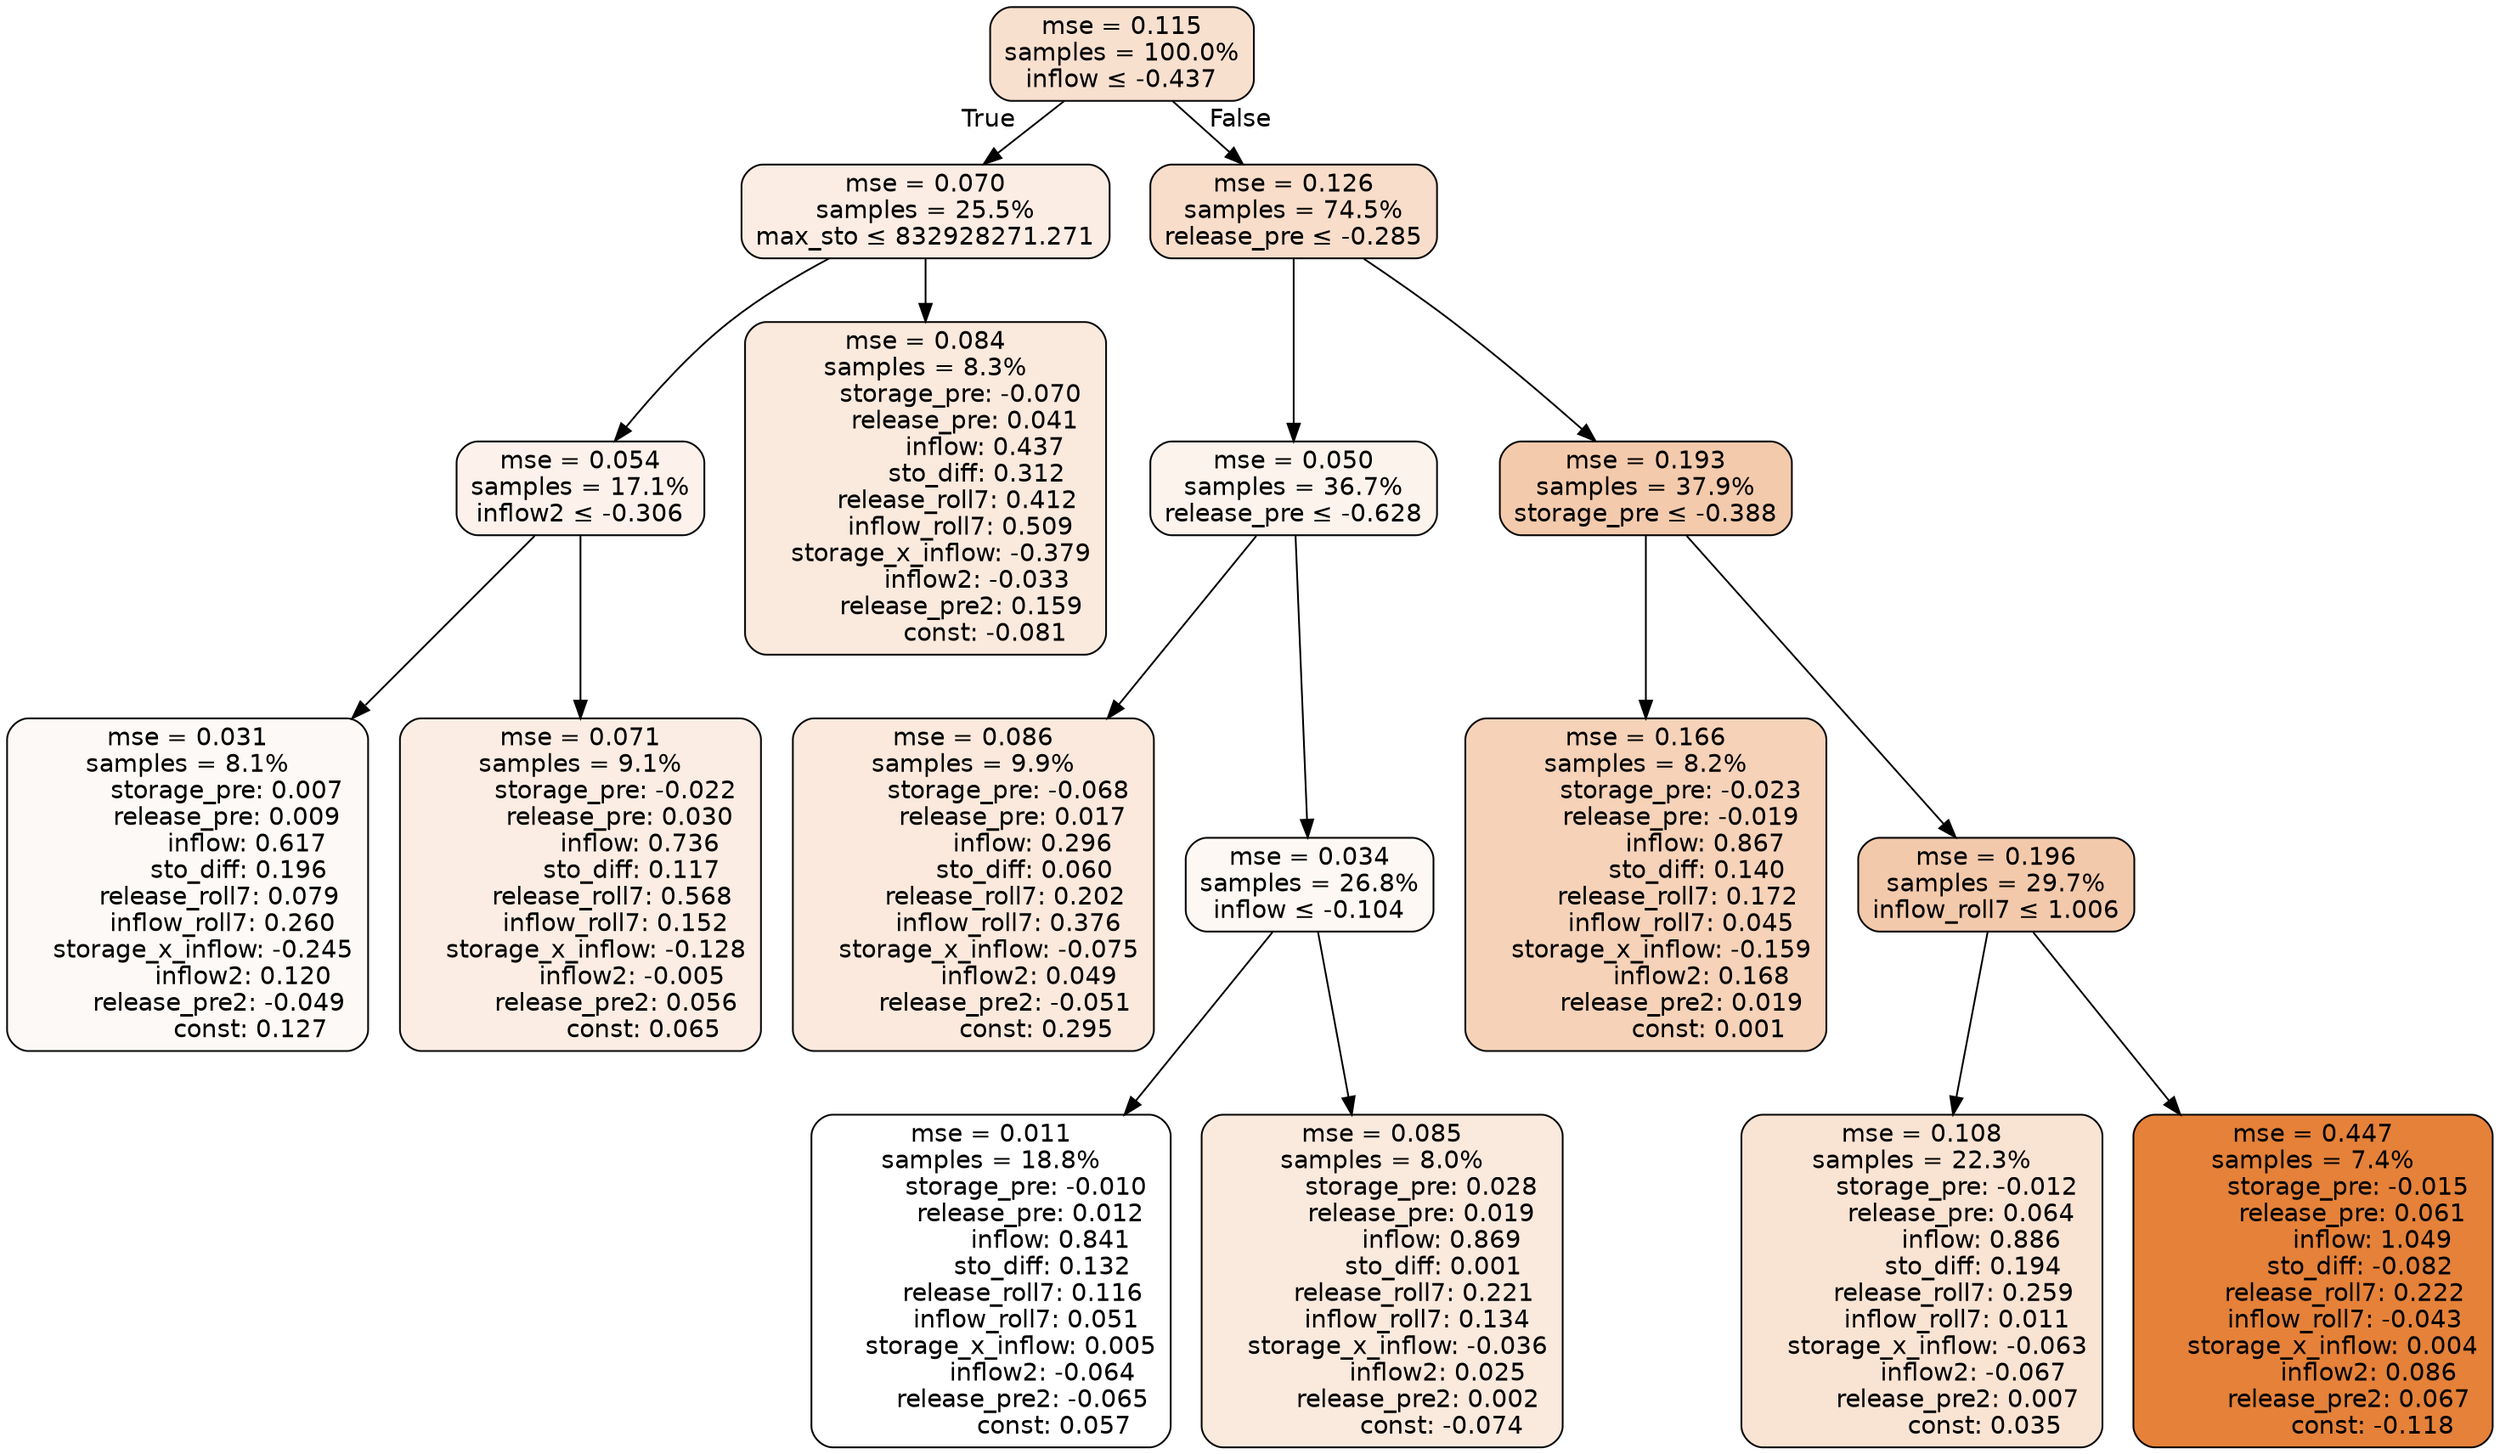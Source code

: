digraph tree {
bgcolor="transparent"
node [shape=rectangle, style="filled, rounded", color="black", fontname=helvetica] ;
edge [fontname=helvetica] ;
	"0" [label="mse = 0.115
samples = 100.0%
inflow &le; -0.437", fillcolor="#f8e0cf"]
	"1" [label="mse = 0.070
samples = 25.5%
max_sto &le; 832928271.271", fillcolor="#fbede4"]
	"2" [label="mse = 0.054
samples = 17.1%
inflow2 &le; -0.306", fillcolor="#fcf2eb"]
	"3" [label="mse = 0.031
samples = 8.1%
          storage_pre: 0.007
          release_pre: 0.009
               inflow: 0.617
             sto_diff: 0.196
        release_roll7: 0.079
         inflow_roll7: 0.260
    storage_x_inflow: -0.245
              inflow2: 0.120
        release_pre2: -0.049
                const: 0.127", fillcolor="#fdf9f6"]
	"4" [label="mse = 0.071
samples = 9.1%
         storage_pre: -0.022
          release_pre: 0.030
               inflow: 0.736
             sto_diff: 0.117
        release_roll7: 0.568
         inflow_roll7: 0.152
    storage_x_inflow: -0.128
             inflow2: -0.005
         release_pre2: 0.056
                const: 0.065", fillcolor="#fbede3"]
	"5" [label="mse = 0.084
samples = 8.3%
         storage_pre: -0.070
          release_pre: 0.041
               inflow: 0.437
             sto_diff: 0.312
        release_roll7: 0.412
         inflow_roll7: 0.509
    storage_x_inflow: -0.379
             inflow2: -0.033
         release_pre2: 0.159
               const: -0.081", fillcolor="#fae9dd"]
	"6" [label="mse = 0.126
samples = 74.5%
release_pre &le; -0.285", fillcolor="#f8ddca"]
	"7" [label="mse = 0.050
samples = 36.7%
release_pre &le; -0.628", fillcolor="#fcf3ed"]
	"8" [label="mse = 0.086
samples = 9.9%
         storage_pre: -0.068
          release_pre: 0.017
               inflow: 0.296
             sto_diff: 0.060
        release_roll7: 0.202
         inflow_roll7: 0.376
    storage_x_inflow: -0.075
              inflow2: 0.049
        release_pre2: -0.051
                const: 0.295", fillcolor="#fae9dc"]
	"9" [label="mse = 0.034
samples = 26.8%
inflow &le; -0.104", fillcolor="#fdf8f4"]
	"10" [label="mse = 0.011
samples = 18.8%
         storage_pre: -0.010
          release_pre: 0.012
               inflow: 0.841
             sto_diff: 0.132
        release_roll7: 0.116
         inflow_roll7: 0.051
     storage_x_inflow: 0.005
             inflow2: -0.064
        release_pre2: -0.065
                const: 0.057", fillcolor="#ffffff"]
	"11" [label="mse = 0.085
samples = 8.0%
          storage_pre: 0.028
          release_pre: 0.019
               inflow: 0.869
             sto_diff: 0.001
        release_roll7: 0.221
         inflow_roll7: 0.134
    storage_x_inflow: -0.036
              inflow2: 0.025
         release_pre2: 0.002
               const: -0.074", fillcolor="#fae9dd"]
	"12" [label="mse = 0.193
samples = 37.9%
storage_pre &le; -0.388", fillcolor="#f4caac"]
	"13" [label="mse = 0.166
samples = 8.2%
         storage_pre: -0.023
         release_pre: -0.019
               inflow: 0.867
             sto_diff: 0.140
        release_roll7: 0.172
         inflow_roll7: 0.045
    storage_x_inflow: -0.159
              inflow2: 0.168
         release_pre2: 0.019
                const: 0.001", fillcolor="#f5d2b8"]
	"14" [label="mse = 0.196
samples = 29.7%
inflow_roll7 &le; 1.006", fillcolor="#f3c9ab"]
	"15" [label="mse = 0.108
samples = 22.3%
         storage_pre: -0.012
          release_pre: 0.064
               inflow: 0.886
             sto_diff: 0.194
        release_roll7: 0.259
         inflow_roll7: 0.011
    storage_x_inflow: -0.063
             inflow2: -0.067
         release_pre2: 0.007
                const: 0.035", fillcolor="#f9e3d3"]
	"16" [label="mse = 0.447
samples = 7.4%
         storage_pre: -0.015
          release_pre: 0.061
               inflow: 1.049
            sto_diff: -0.082
        release_roll7: 0.222
        inflow_roll7: -0.043
     storage_x_inflow: 0.004
              inflow2: 0.086
         release_pre2: 0.067
               const: -0.118", fillcolor="#e58139"]

	"0" -> "1" [labeldistance=2.5, labelangle=45, headlabel="True"]
	"1" -> "2"
	"2" -> "3"
	"2" -> "4"
	"1" -> "5"
	"0" -> "6" [labeldistance=2.5, labelangle=-45, headlabel="False"]
	"6" -> "7"
	"7" -> "8"
	"7" -> "9"
	"9" -> "10"
	"9" -> "11"
	"6" -> "12"
	"12" -> "13"
	"12" -> "14"
	"14" -> "15"
	"14" -> "16"
}
